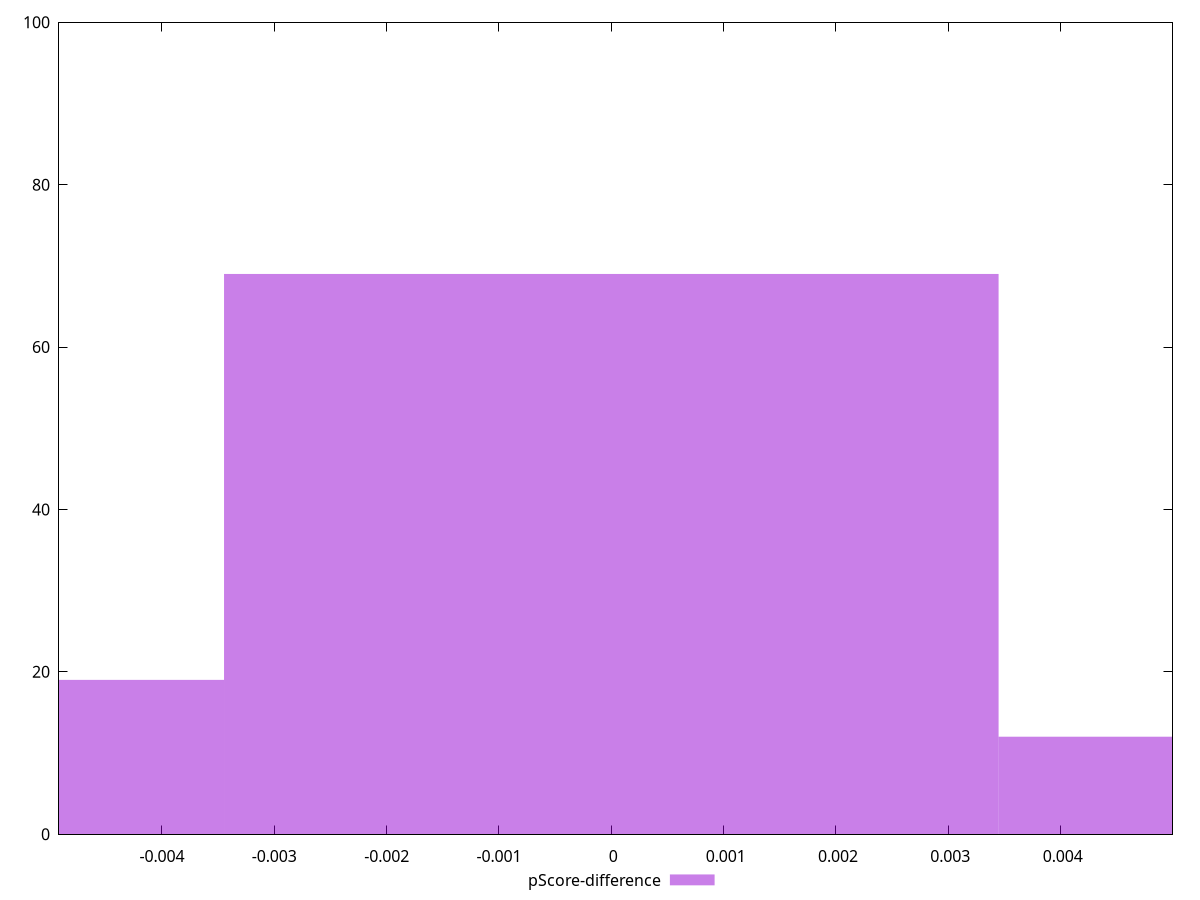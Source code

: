 reset

$pScoreDifference <<EOF
0 69
-0.006894754300491095 19
0.006894754300491095 12
EOF

set key outside below
set boxwidth 0.006894754300491095
set xrange [-0.00491643873074149:0.0049953983076233555]
set yrange [0:100]
set trange [0:100]
set style fill transparent solid 0.5 noborder
set terminal svg size 640, 490 enhanced background rgb 'white'
set output "report/report_00029_2021-02-24T13-36-40.390Z/bootup-time/samples/astro/pScore-difference/histogram.svg"

plot $pScoreDifference title "pScore-difference" with boxes

reset

